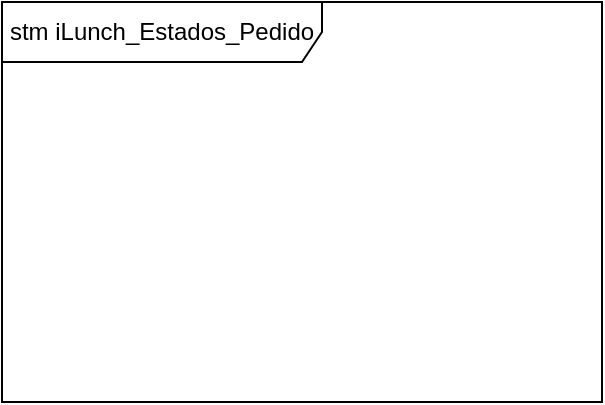<mxfile version="14.9.3" type="github">
  <diagram id="M12qITSkw9JV9opQ0eIB" name="Page-1">
    <mxGraphModel dx="868" dy="482" grid="1" gridSize="10" guides="1" tooltips="1" connect="1" arrows="1" fold="1" page="1" pageScale="1" pageWidth="827" pageHeight="1169" math="0" shadow="0">
      <root>
        <mxCell id="0" />
        <mxCell id="1" parent="0" />
        <mxCell id="YFrUsNVZUO-yMZGz8kpX-1" value="stm iLunch_Estados_Pedido" style="shape=umlFrame;whiteSpace=wrap;html=1;width=160;height=30;" vertex="1" parent="1">
          <mxGeometry x="100" y="50" width="300" height="200" as="geometry" />
        </mxCell>
      </root>
    </mxGraphModel>
  </diagram>
</mxfile>

